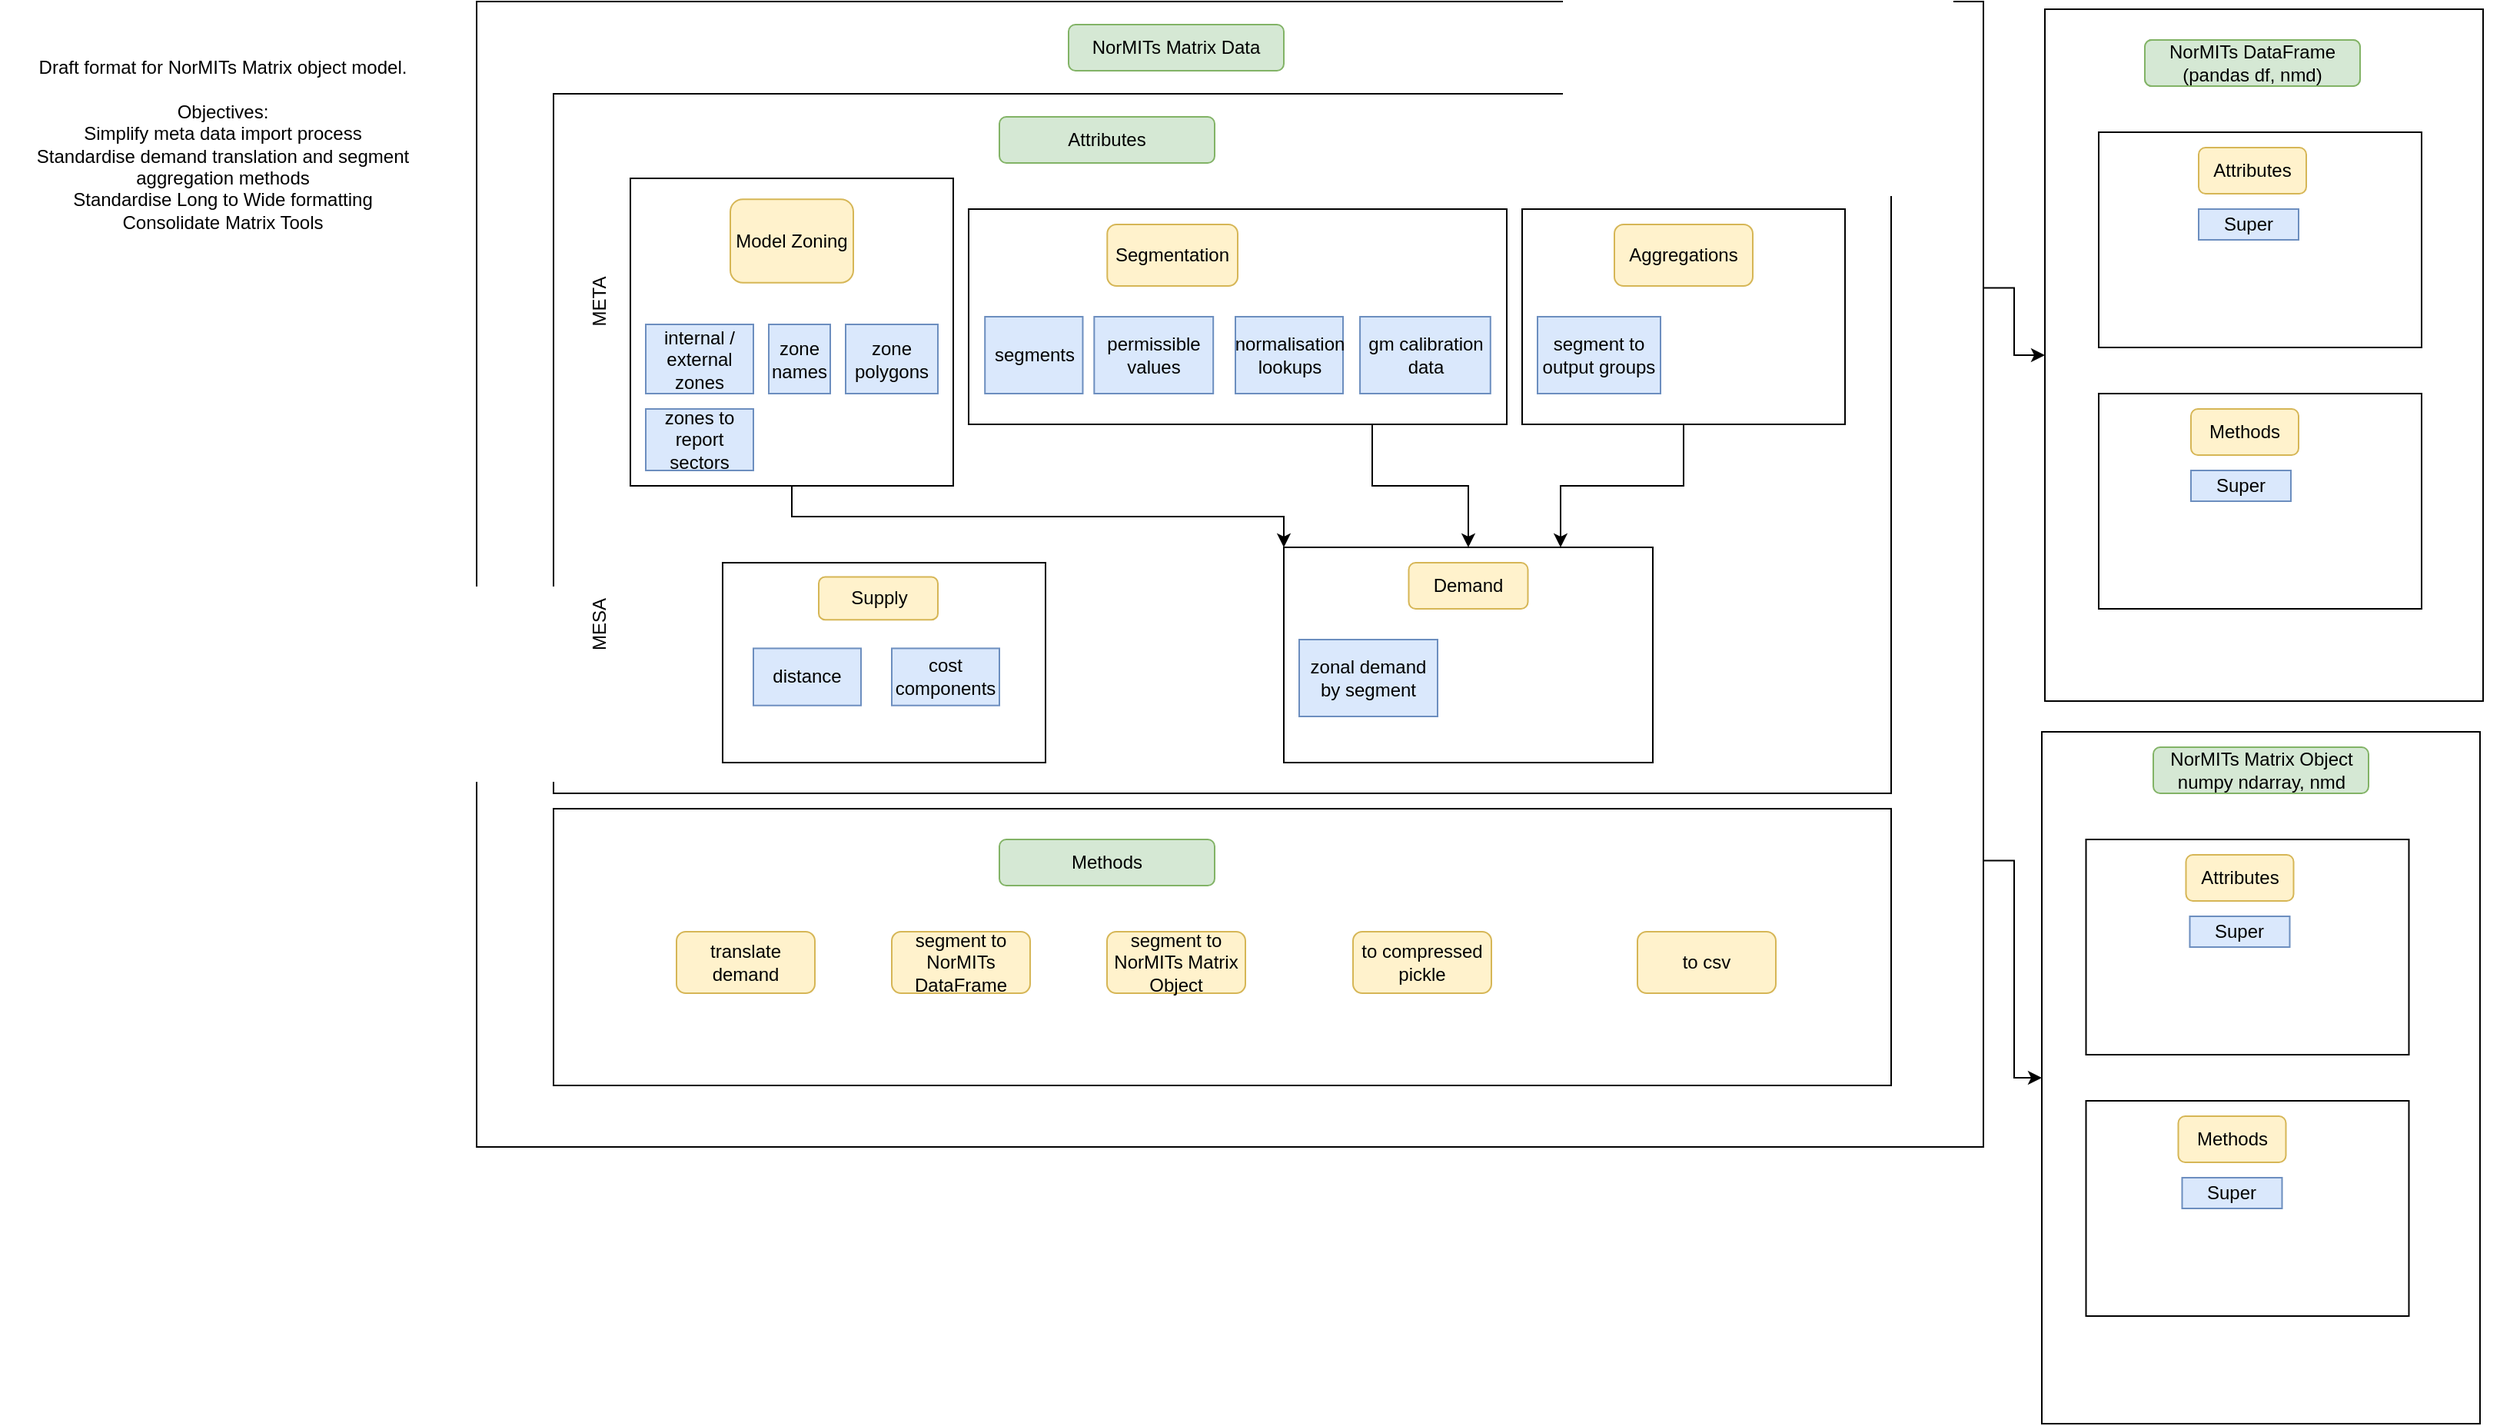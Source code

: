 <mxfile version="14.4.2" type="device"><diagram id="L_0U2pa3py76Em3ltqrZ" name="Page-1"><mxGraphModel dx="1912" dy="805" grid="1" gridSize="10" guides="1" tooltips="1" connect="1" arrows="1" fold="1" page="1" pageScale="1" pageWidth="827" pageHeight="1169" math="0" shadow="0"><root><mxCell id="0"/><mxCell id="1" parent="0"/><mxCell id="Or7PNEEcfZV_SmvO1WI1-120" style="edgeStyle=orthogonalEdgeStyle;rounded=0;orthogonalLoop=1;jettySize=auto;html=1;exitX=1;exitY=0.75;exitDx=0;exitDy=0;" edge="1" parent="1" source="Or7PNEEcfZV_SmvO1WI1-84" target="Or7PNEEcfZV_SmvO1WI1-32"><mxGeometry relative="1" as="geometry"/></mxCell><mxCell id="Or7PNEEcfZV_SmvO1WI1-121" style="edgeStyle=orthogonalEdgeStyle;rounded=0;orthogonalLoop=1;jettySize=auto;html=1;exitX=1;exitY=0.25;exitDx=0;exitDy=0;" edge="1" parent="1" source="Or7PNEEcfZV_SmvO1WI1-84" target="Or7PNEEcfZV_SmvO1WI1-20"><mxGeometry relative="1" as="geometry"/></mxCell><mxCell id="Or7PNEEcfZV_SmvO1WI1-84" value="" style="rounded=0;whiteSpace=wrap;html=1;fillColor=none;" vertex="1" parent="1"><mxGeometry x="-80" y="55" width="980" height="745" as="geometry"/></mxCell><mxCell id="Or7PNEEcfZV_SmvO1WI1-2" value="" style="rounded=0;whiteSpace=wrap;html=1;" vertex="1" parent="1"><mxGeometry x="-30" y="115" width="870" height="455" as="geometry"/></mxCell><mxCell id="Or7PNEEcfZV_SmvO1WI1-1" value="Attributes" style="rounded=1;whiteSpace=wrap;html=1;fillColor=#d5e8d4;strokeColor=#82b366;" vertex="1" parent="1"><mxGeometry x="260" y="130" width="140" height="30" as="geometry"/></mxCell><mxCell id="Or7PNEEcfZV_SmvO1WI1-31" style="edgeStyle=orthogonalEdgeStyle;rounded=0;orthogonalLoop=1;jettySize=auto;html=1;exitX=0.75;exitY=1;exitDx=0;exitDy=0;entryX=0.5;entryY=0;entryDx=0;entryDy=0;" edge="1" parent="1" source="Or7PNEEcfZV_SmvO1WI1-12" target="Or7PNEEcfZV_SmvO1WI1-29"><mxGeometry relative="1" as="geometry"/></mxCell><mxCell id="Or7PNEEcfZV_SmvO1WI1-50" value="" style="group" vertex="1" connectable="0" parent="1"><mxGeometry x="950" y="530" width="285" height="450" as="geometry"/></mxCell><mxCell id="Or7PNEEcfZV_SmvO1WI1-92" value="" style="group;fillColor=none;" vertex="1" connectable="0" parent="Or7PNEEcfZV_SmvO1WI1-50"><mxGeometry x="-12" width="285" height="450" as="geometry"/></mxCell><mxCell id="Or7PNEEcfZV_SmvO1WI1-32" value="" style="rounded=0;whiteSpace=wrap;html=1;fillColor=none;" vertex="1" parent="Or7PNEEcfZV_SmvO1WI1-92"><mxGeometry width="285" height="450" as="geometry"/></mxCell><mxCell id="Or7PNEEcfZV_SmvO1WI1-33" value="NorMITs Matrix Object&lt;br&gt;numpy ndarray, nmd" style="rounded=1;whiteSpace=wrap;html=1;fillColor=#d5e8d4;strokeColor=#82b366;" vertex="1" parent="Or7PNEEcfZV_SmvO1WI1-92"><mxGeometry x="72.5" y="10" width="140" height="30" as="geometry"/></mxCell><mxCell id="Or7PNEEcfZV_SmvO1WI1-35" value="" style="rounded=0;whiteSpace=wrap;html=1;" vertex="1" parent="Or7PNEEcfZV_SmvO1WI1-92"><mxGeometry x="28.75" y="70" width="210" height="140" as="geometry"/></mxCell><mxCell id="Or7PNEEcfZV_SmvO1WI1-36" value="Attributes" style="rounded=1;whiteSpace=wrap;html=1;fillColor=#fff2cc;strokeColor=#d6b656;" vertex="1" parent="Or7PNEEcfZV_SmvO1WI1-92"><mxGeometry x="93.75" y="80" width="70" height="30" as="geometry"/></mxCell><mxCell id="Or7PNEEcfZV_SmvO1WI1-37" value="" style="rounded=0;whiteSpace=wrap;html=1;" vertex="1" parent="Or7PNEEcfZV_SmvO1WI1-92"><mxGeometry x="28.75" y="240" width="210" height="140" as="geometry"/></mxCell><mxCell id="Or7PNEEcfZV_SmvO1WI1-38" value="Methods" style="rounded=1;whiteSpace=wrap;html=1;fillColor=#fff2cc;strokeColor=#d6b656;" vertex="1" parent="Or7PNEEcfZV_SmvO1WI1-92"><mxGeometry x="88.75" y="250" width="70" height="30" as="geometry"/></mxCell><mxCell id="Or7PNEEcfZV_SmvO1WI1-111" value="Super" style="rounded=0;whiteSpace=wrap;html=1;fillColor=#dae8fc;strokeColor=#6c8ebf;" vertex="1" parent="Or7PNEEcfZV_SmvO1WI1-92"><mxGeometry x="96.25" y="120" width="65" height="20" as="geometry"/></mxCell><mxCell id="Or7PNEEcfZV_SmvO1WI1-112" value="Super" style="rounded=0;whiteSpace=wrap;html=1;fillColor=#dae8fc;strokeColor=#6c8ebf;" vertex="1" parent="Or7PNEEcfZV_SmvO1WI1-92"><mxGeometry x="91.25" y="290" width="65" height="20" as="geometry"/></mxCell><mxCell id="Or7PNEEcfZV_SmvO1WI1-53" value="" style="group" vertex="1" connectable="0" parent="1"><mxGeometry x="20" y="170" width="210" height="200" as="geometry"/></mxCell><mxCell id="Or7PNEEcfZV_SmvO1WI1-6" value="" style="rounded=0;whiteSpace=wrap;html=1;" vertex="1" parent="Or7PNEEcfZV_SmvO1WI1-53"><mxGeometry width="210" height="200" as="geometry"/></mxCell><mxCell id="Or7PNEEcfZV_SmvO1WI1-5" value="Model Zoning" style="rounded=1;whiteSpace=wrap;html=1;fillColor=#fff2cc;strokeColor=#d6b656;" vertex="1" parent="Or7PNEEcfZV_SmvO1WI1-53"><mxGeometry x="65" y="13.571" width="80" height="54.286" as="geometry"/></mxCell><mxCell id="Or7PNEEcfZV_SmvO1WI1-7" value="internal / external zones" style="rounded=0;whiteSpace=wrap;html=1;fillColor=#dae8fc;strokeColor=#6c8ebf;" vertex="1" parent="Or7PNEEcfZV_SmvO1WI1-53"><mxGeometry x="10" y="95" width="70" height="45" as="geometry"/></mxCell><mxCell id="Or7PNEEcfZV_SmvO1WI1-9" value="zone names" style="rounded=0;whiteSpace=wrap;html=1;fillColor=#dae8fc;strokeColor=#6c8ebf;" vertex="1" parent="Or7PNEEcfZV_SmvO1WI1-53"><mxGeometry x="90" y="95" width="40" height="45" as="geometry"/></mxCell><mxCell id="Or7PNEEcfZV_SmvO1WI1-10" value="zone polygons" style="rounded=0;whiteSpace=wrap;html=1;fillColor=#dae8fc;strokeColor=#6c8ebf;" vertex="1" parent="Or7PNEEcfZV_SmvO1WI1-53"><mxGeometry x="140" y="95" width="60" height="45" as="geometry"/></mxCell><mxCell id="Or7PNEEcfZV_SmvO1WI1-97" value="zones to report sectors" style="rounded=0;whiteSpace=wrap;html=1;fillColor=#dae8fc;strokeColor=#6c8ebf;" vertex="1" parent="Or7PNEEcfZV_SmvO1WI1-53"><mxGeometry x="10" y="150" width="70" height="40" as="geometry"/></mxCell><mxCell id="Or7PNEEcfZV_SmvO1WI1-54" value="" style="group;fillColor=#dae8fc;strokeColor=#6c8ebf;" vertex="1" connectable="0" parent="1"><mxGeometry x="240" y="190" width="350" height="140" as="geometry"/></mxCell><mxCell id="Or7PNEEcfZV_SmvO1WI1-12" value="" style="rounded=0;whiteSpace=wrap;html=1;" vertex="1" parent="Or7PNEEcfZV_SmvO1WI1-54"><mxGeometry width="350.0" height="140" as="geometry"/></mxCell><mxCell id="Or7PNEEcfZV_SmvO1WI1-11" value="Segmentation" style="rounded=1;whiteSpace=wrap;html=1;fillColor=#fff2cc;strokeColor=#d6b656;" vertex="1" parent="Or7PNEEcfZV_SmvO1WI1-54"><mxGeometry x="90.152" y="10" width="84.848" height="40" as="geometry"/></mxCell><mxCell id="Or7PNEEcfZV_SmvO1WI1-13" value="normalisation lookups" style="rounded=0;whiteSpace=wrap;html=1;fillColor=#dae8fc;strokeColor=#6c8ebf;" vertex="1" parent="Or7PNEEcfZV_SmvO1WI1-54"><mxGeometry x="173.5" y="70" width="70" height="50" as="geometry"/></mxCell><mxCell id="Or7PNEEcfZV_SmvO1WI1-14" value="segments" style="rounded=0;whiteSpace=wrap;html=1;fillColor=#dae8fc;strokeColor=#6c8ebf;" vertex="1" parent="Or7PNEEcfZV_SmvO1WI1-54"><mxGeometry x="10.606" y="70" width="63.636" height="50" as="geometry"/></mxCell><mxCell id="Or7PNEEcfZV_SmvO1WI1-15" value="permissible values" style="rounded=0;whiteSpace=wrap;html=1;fillColor=#dae8fc;strokeColor=#6c8ebf;" vertex="1" parent="Or7PNEEcfZV_SmvO1WI1-54"><mxGeometry x="81.667" y="70" width="77.424" height="50" as="geometry"/></mxCell><mxCell id="Or7PNEEcfZV_SmvO1WI1-100" value="gm calibration data" style="rounded=0;whiteSpace=wrap;html=1;fillColor=#dae8fc;strokeColor=#6c8ebf;" vertex="1" parent="Or7PNEEcfZV_SmvO1WI1-54"><mxGeometry x="254.542" y="70" width="84.848" height="50" as="geometry"/></mxCell><mxCell id="Or7PNEEcfZV_SmvO1WI1-55" value="" style="group;fillColor=#fff2cc;strokeColor=#d6b656;" vertex="1" connectable="0" parent="1"><mxGeometry x="600" y="190" width="210" height="140" as="geometry"/></mxCell><mxCell id="Or7PNEEcfZV_SmvO1WI1-18" value="" style="rounded=0;whiteSpace=wrap;html=1;" vertex="1" parent="Or7PNEEcfZV_SmvO1WI1-55"><mxGeometry width="210" height="140" as="geometry"/></mxCell><mxCell id="Or7PNEEcfZV_SmvO1WI1-17" value="Aggregations" style="rounded=1;whiteSpace=wrap;html=1;fillColor=#fff2cc;strokeColor=#d6b656;" vertex="1" parent="Or7PNEEcfZV_SmvO1WI1-55"><mxGeometry x="60" y="10" width="90" height="40" as="geometry"/></mxCell><mxCell id="Or7PNEEcfZV_SmvO1WI1-19" value="segment to output groups" style="rounded=0;whiteSpace=wrap;html=1;fillColor=#dae8fc;strokeColor=#6c8ebf;" vertex="1" parent="Or7PNEEcfZV_SmvO1WI1-55"><mxGeometry x="10" y="70" width="80" height="50" as="geometry"/></mxCell><mxCell id="Or7PNEEcfZV_SmvO1WI1-58" value="" style="group" vertex="1" connectable="0" parent="1"><mxGeometry x="80" y="420" width="210" height="130" as="geometry"/></mxCell><mxCell id="Or7PNEEcfZV_SmvO1WI1-27" value="" style="rounded=0;whiteSpace=wrap;html=1;" vertex="1" parent="Or7PNEEcfZV_SmvO1WI1-58"><mxGeometry width="210" height="130" as="geometry"/></mxCell><mxCell id="Or7PNEEcfZV_SmvO1WI1-28" value="Supply" style="rounded=1;whiteSpace=wrap;html=1;fillColor=#fff2cc;strokeColor=#d6b656;" vertex="1" parent="Or7PNEEcfZV_SmvO1WI1-58"><mxGeometry x="62.5" y="9.286" width="77.5" height="27.857" as="geometry"/></mxCell><mxCell id="Or7PNEEcfZV_SmvO1WI1-56" value="distance" style="rounded=0;whiteSpace=wrap;html=1;fillColor=#dae8fc;strokeColor=#6c8ebf;" vertex="1" parent="Or7PNEEcfZV_SmvO1WI1-58"><mxGeometry x="20" y="55.714" width="70" height="37.143" as="geometry"/></mxCell><mxCell id="Or7PNEEcfZV_SmvO1WI1-57" value="cost components" style="rounded=0;whiteSpace=wrap;html=1;fillColor=#dae8fc;strokeColor=#6c8ebf;" vertex="1" parent="Or7PNEEcfZV_SmvO1WI1-58"><mxGeometry x="110" y="55.714" width="70" height="37.143" as="geometry"/></mxCell><mxCell id="Or7PNEEcfZV_SmvO1WI1-60" style="edgeStyle=orthogonalEdgeStyle;rounded=0;orthogonalLoop=1;jettySize=auto;html=1;exitX=0.5;exitY=1;exitDx=0;exitDy=0;entryX=0;entryY=0;entryDx=0;entryDy=0;" edge="1" parent="1" source="Or7PNEEcfZV_SmvO1WI1-6" target="Or7PNEEcfZV_SmvO1WI1-29"><mxGeometry relative="1" as="geometry"/></mxCell><mxCell id="Or7PNEEcfZV_SmvO1WI1-61" value="" style="group;fillColor=#fff2cc;strokeColor=#d6b656;" vertex="1" connectable="0" parent="1"><mxGeometry x="445" y="410" width="240" height="140" as="geometry"/></mxCell><mxCell id="Or7PNEEcfZV_SmvO1WI1-29" value="" style="rounded=0;whiteSpace=wrap;html=1;" vertex="1" parent="Or7PNEEcfZV_SmvO1WI1-61"><mxGeometry width="240" height="140" as="geometry"/></mxCell><mxCell id="Or7PNEEcfZV_SmvO1WI1-30" value="Demand" style="rounded=1;whiteSpace=wrap;html=1;fillColor=#fff2cc;strokeColor=#d6b656;" vertex="1" parent="Or7PNEEcfZV_SmvO1WI1-61"><mxGeometry x="81.25" y="10" width="77.5" height="30" as="geometry"/></mxCell><mxCell id="Or7PNEEcfZV_SmvO1WI1-59" value="zonal demand by segment" style="rounded=0;whiteSpace=wrap;html=1;fillColor=#dae8fc;strokeColor=#6c8ebf;" vertex="1" parent="Or7PNEEcfZV_SmvO1WI1-61"><mxGeometry x="10" y="60" width="90" height="50" as="geometry"/></mxCell><mxCell id="Or7PNEEcfZV_SmvO1WI1-63" value="NorMITs Matrix Data" style="rounded=1;whiteSpace=wrap;html=1;fillColor=#d5e8d4;strokeColor=#82b366;" vertex="1" parent="1"><mxGeometry x="305" y="70" width="140" height="30" as="geometry"/></mxCell><mxCell id="Or7PNEEcfZV_SmvO1WI1-67" value="" style="rounded=0;whiteSpace=wrap;html=1;" vertex="1" parent="1"><mxGeometry x="-30" y="580" width="870" height="180" as="geometry"/></mxCell><mxCell id="Or7PNEEcfZV_SmvO1WI1-68" value="Methods" style="rounded=1;whiteSpace=wrap;html=1;fillColor=#d5e8d4;strokeColor=#82b366;" vertex="1" parent="1"><mxGeometry x="260" y="600" width="140" height="30" as="geometry"/></mxCell><mxCell id="Or7PNEEcfZV_SmvO1WI1-69" value="translate demand" style="rounded=1;whiteSpace=wrap;html=1;fillColor=#fff2cc;strokeColor=#d6b656;" vertex="1" parent="1"><mxGeometry x="50" y="660" width="90" height="40" as="geometry"/></mxCell><mxCell id="Or7PNEEcfZV_SmvO1WI1-70" value="segment to NorMITs DataFrame" style="rounded=1;whiteSpace=wrap;html=1;fillColor=#fff2cc;strokeColor=#d6b656;" vertex="1" parent="1"><mxGeometry x="190" y="660" width="90" height="40" as="geometry"/></mxCell><mxCell id="Or7PNEEcfZV_SmvO1WI1-71" value="segment to NorMITs Matrix Object" style="rounded=1;whiteSpace=wrap;html=1;fillColor=#fff2cc;strokeColor=#d6b656;" vertex="1" parent="1"><mxGeometry x="330" y="660" width="90" height="40" as="geometry"/></mxCell><mxCell id="Or7PNEEcfZV_SmvO1WI1-78" value="to compressed pickle" style="rounded=1;whiteSpace=wrap;html=1;fillColor=#fff2cc;strokeColor=#d6b656;" vertex="1" parent="1"><mxGeometry x="490" y="660" width="90" height="40" as="geometry"/></mxCell><mxCell id="Or7PNEEcfZV_SmvO1WI1-79" value="to csv" style="rounded=1;whiteSpace=wrap;html=1;fillColor=#fff2cc;strokeColor=#d6b656;" vertex="1" parent="1"><mxGeometry x="675" y="660" width="90" height="40" as="geometry"/></mxCell><mxCell id="Or7PNEEcfZV_SmvO1WI1-80" style="edgeStyle=orthogonalEdgeStyle;rounded=0;orthogonalLoop=1;jettySize=auto;html=1;exitX=0.5;exitY=1;exitDx=0;exitDy=0;entryX=0.75;entryY=0;entryDx=0;entryDy=0;" edge="1" parent="1" source="Or7PNEEcfZV_SmvO1WI1-18" target="Or7PNEEcfZV_SmvO1WI1-29"><mxGeometry relative="1" as="geometry"/></mxCell><mxCell id="Or7PNEEcfZV_SmvO1WI1-81" value="META" style="text;html=1;strokeColor=none;fillColor=none;align=center;verticalAlign=middle;whiteSpace=wrap;rounded=0;rotation=-90;" vertex="1" parent="1"><mxGeometry x="-20" y="240" width="40" height="20" as="geometry"/></mxCell><mxCell id="Or7PNEEcfZV_SmvO1WI1-82" value="MESA" style="text;html=1;strokeColor=none;fillColor=none;align=center;verticalAlign=middle;whiteSpace=wrap;rounded=0;rotation=-90;" vertex="1" parent="1"><mxGeometry x="-20" y="450" width="40" height="20" as="geometry"/></mxCell><mxCell id="Or7PNEEcfZV_SmvO1WI1-99" value="Draft format for NorMITs Matrix object model.&lt;br&gt;&lt;br&gt;Objectives:&lt;br&gt;Simplify meta data import process&lt;br&gt;Standardise demand translation and segment aggregation methods&lt;br&gt;Standardise Long to Wide formatting&lt;br&gt;Consolidate Matrix Tools" style="text;html=1;strokeColor=none;fillColor=none;align=center;verticalAlign=middle;whiteSpace=wrap;rounded=0;" vertex="1" parent="1"><mxGeometry x="-390" y="55" width="290" height="185" as="geometry"/></mxCell><mxCell id="Or7PNEEcfZV_SmvO1WI1-39" value="" style="group;fillColor=none;" vertex="1" connectable="0" parent="1"><mxGeometry x="940" y="60" width="285" height="450" as="geometry"/></mxCell><mxCell id="Or7PNEEcfZV_SmvO1WI1-22" value="NorMITs DataFrame&lt;br&gt;(pandas df, nmd)" style="rounded=1;whiteSpace=wrap;html=1;fillColor=#d5e8d4;strokeColor=#82b366;" vertex="1" parent="Or7PNEEcfZV_SmvO1WI1-39"><mxGeometry x="65" y="20" width="140" height="30" as="geometry"/></mxCell><mxCell id="Or7PNEEcfZV_SmvO1WI1-23" value="" style="rounded=0;whiteSpace=wrap;html=1;" vertex="1" parent="Or7PNEEcfZV_SmvO1WI1-39"><mxGeometry x="35" y="80" width="210" height="140" as="geometry"/></mxCell><mxCell id="Or7PNEEcfZV_SmvO1WI1-25" value="Attributes" style="rounded=1;whiteSpace=wrap;html=1;fillColor=#fff2cc;strokeColor=#d6b656;" vertex="1" parent="Or7PNEEcfZV_SmvO1WI1-39"><mxGeometry x="100" y="90" width="70" height="30" as="geometry"/></mxCell><mxCell id="Or7PNEEcfZV_SmvO1WI1-26" value="Methods" style="rounded=1;whiteSpace=wrap;html=1;fillColor=#fff2cc;strokeColor=#d6b656;" vertex="1" parent="Or7PNEEcfZV_SmvO1WI1-39"><mxGeometry x="95" y="260" width="70" height="30" as="geometry"/></mxCell><mxCell id="Or7PNEEcfZV_SmvO1WI1-64" value="Super" style="rounded=0;whiteSpace=wrap;html=1;fillColor=#dae8fc;strokeColor=#6c8ebf;" vertex="1" parent="Or7PNEEcfZV_SmvO1WI1-39"><mxGeometry x="100" y="130" width="65" height="20" as="geometry"/></mxCell><mxCell id="Or7PNEEcfZV_SmvO1WI1-109" value="Super" style="rounded=0;whiteSpace=wrap;html=1;fillColor=#dae8fc;strokeColor=#6c8ebf;" vertex="1" parent="Or7PNEEcfZV_SmvO1WI1-39"><mxGeometry x="95" y="300" width="65" height="20" as="geometry"/></mxCell><mxCell id="Or7PNEEcfZV_SmvO1WI1-119" value="" style="group;fillColor=none;" vertex="1" connectable="0" parent="Or7PNEEcfZV_SmvO1WI1-39"><mxGeometry width="285" height="450" as="geometry"/></mxCell><mxCell id="Or7PNEEcfZV_SmvO1WI1-20" value="" style="rounded=0;whiteSpace=wrap;html=1;fillColor=none;" vertex="1" parent="Or7PNEEcfZV_SmvO1WI1-119"><mxGeometry width="285" height="450" as="geometry"/></mxCell><mxCell id="Or7PNEEcfZV_SmvO1WI1-24" value="" style="rounded=0;whiteSpace=wrap;html=1;" vertex="1" parent="Or7PNEEcfZV_SmvO1WI1-119"><mxGeometry x="35" y="250" width="210" height="140" as="geometry"/></mxCell><mxCell id="Or7PNEEcfZV_SmvO1WI1-113" value="NorMITs DataFrame&lt;br&gt;(pandas df, nmd)" style="rounded=1;whiteSpace=wrap;html=1;fillColor=#d5e8d4;strokeColor=#82b366;" vertex="1" parent="Or7PNEEcfZV_SmvO1WI1-119"><mxGeometry x="65" y="20" width="140" height="30" as="geometry"/></mxCell><mxCell id="Or7PNEEcfZV_SmvO1WI1-114" value="" style="rounded=0;whiteSpace=wrap;html=1;" vertex="1" parent="Or7PNEEcfZV_SmvO1WI1-119"><mxGeometry x="35" y="80" width="210" height="140" as="geometry"/></mxCell><mxCell id="Or7PNEEcfZV_SmvO1WI1-115" value="Attributes" style="rounded=1;whiteSpace=wrap;html=1;fillColor=#fff2cc;strokeColor=#d6b656;" vertex="1" parent="Or7PNEEcfZV_SmvO1WI1-119"><mxGeometry x="100" y="90" width="70" height="30" as="geometry"/></mxCell><mxCell id="Or7PNEEcfZV_SmvO1WI1-116" value="Super" style="rounded=0;whiteSpace=wrap;html=1;fillColor=#dae8fc;strokeColor=#6c8ebf;" vertex="1" parent="Or7PNEEcfZV_SmvO1WI1-119"><mxGeometry x="100" y="130" width="65" height="20" as="geometry"/></mxCell><mxCell id="Or7PNEEcfZV_SmvO1WI1-117" value="Methods" style="rounded=1;whiteSpace=wrap;html=1;fillColor=#fff2cc;strokeColor=#d6b656;" vertex="1" parent="Or7PNEEcfZV_SmvO1WI1-119"><mxGeometry x="95" y="260" width="70" height="30" as="geometry"/></mxCell><mxCell id="Or7PNEEcfZV_SmvO1WI1-118" value="Super" style="rounded=0;whiteSpace=wrap;html=1;fillColor=#dae8fc;strokeColor=#6c8ebf;" vertex="1" parent="Or7PNEEcfZV_SmvO1WI1-119"><mxGeometry x="95" y="300" width="65" height="20" as="geometry"/></mxCell></root></mxGraphModel></diagram></mxfile>